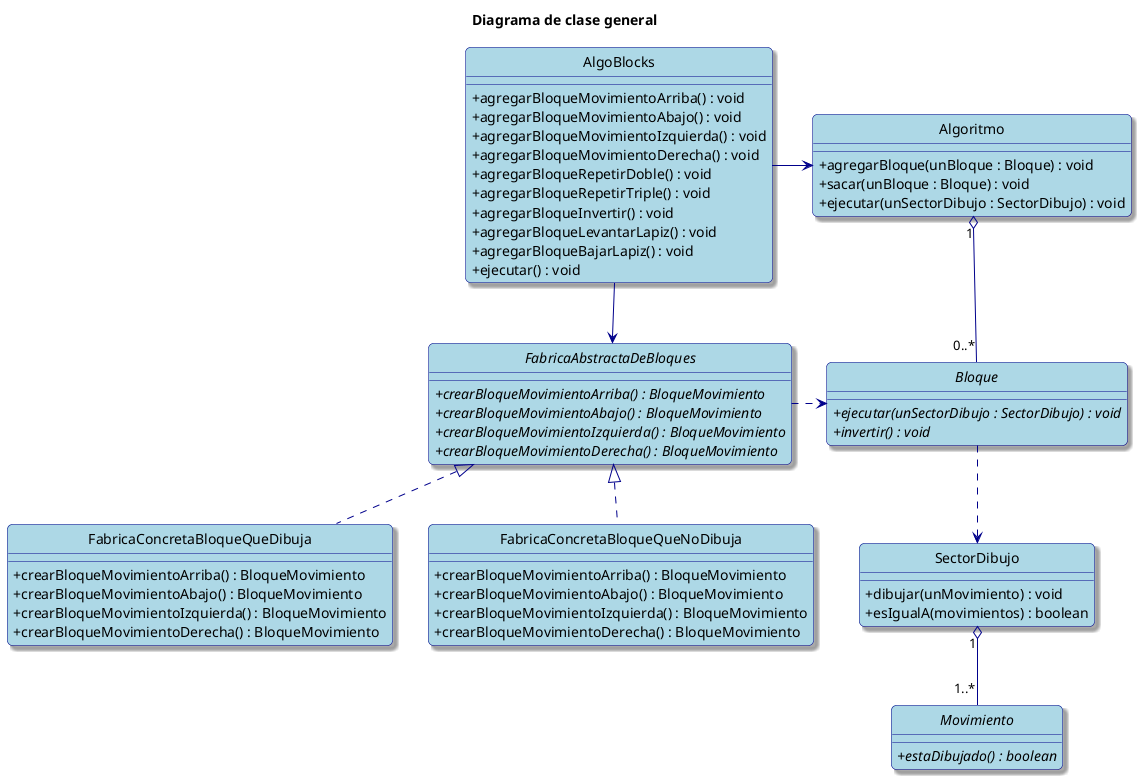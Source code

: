 @startuml
hide circle
skinparam classAttributeIconSize 0
skinparam backgroundColor White
skinparam RoundCorner 10
skinparam Shadowing true

skinparam class {
    ArrowColor DarkBlue
    BackgroundColor LightBlue
    BorderColor DarkBlue
}

skinparam note {
    BackgroundColor LightYellow
    BorderColor DarkBlue
}

title Diagrama de clase general

class AlgoBlocks {
    + agregarBloqueMovimientoArriba() : void
    + agregarBloqueMovimientoAbajo() : void
    + agregarBloqueMovimientoIzquierda() : void
    + agregarBloqueMovimientoDerecha() : void
    + agregarBloqueRepetirDoble() : void
    + agregarBloqueRepetirTriple() : void
    + agregarBloqueInvertir() : void
    + agregarBloqueLevantarLapiz() : void
    + agregarBloqueBajarLapiz() : void
    + ejecutar() : void
}

interface FabricaAbstractaDeBloques {
    + {abstract} crearBloqueMovimientoArriba() : BloqueMovimiento
    + {abstract} crearBloqueMovimientoAbajo() : BloqueMovimiento
    + {abstract} crearBloqueMovimientoIzquierda() : BloqueMovimiento
    + {abstract} crearBloqueMovimientoDerecha() : BloqueMovimiento
}
class FabricaConcretaBloqueQueDibuja {
    + crearBloqueMovimientoArriba() : BloqueMovimiento
    + crearBloqueMovimientoAbajo() : BloqueMovimiento
    + crearBloqueMovimientoIzquierda() : BloqueMovimiento
    + crearBloqueMovimientoDerecha() : BloqueMovimiento
}
class FabricaConcretaBloqueQueNoDibuja {
    + crearBloqueMovimientoArriba() : BloqueMovimiento
    + crearBloqueMovimientoAbajo() : BloqueMovimiento
    + crearBloqueMovimientoIzquierda() : BloqueMovimiento
    + crearBloqueMovimientoDerecha() : BloqueMovimiento
}

interface Bloque {
    + {abstract} ejecutar(unSectorDibujo : SectorDibujo) : void
    + {abstract} invertir() : void
}

class SectorDibujo {
    + dibujar(unMovimiento) : void
    + esIgualA(movimientos) : boolean
}

interface Movimiento {
    + {abstract} estaDibujado() : boolean
}

class Algoritmo {
    + agregarBloque(unBloque : Bloque) : void
    + sacar(unBloque : Bloque) : void
    + ejecutar(unSectorDibujo : SectorDibujo) : void
}
Algoritmo "1" o-- "0..*" Bloque
Bloque ..> SectorDibujo
SectorDibujo "1" o-- "1..*" Movimiento
FabricaAbstractaDeBloques .> Bloque
AlgoBlocks -> Algoritmo
AlgoBlocks --> FabricaAbstractaDeBloques
FabricaAbstractaDeBloques <|.. FabricaConcretaBloqueQueDibuja
FabricaAbstractaDeBloques <|.. FabricaConcretaBloqueQueNoDibuja
@enduml




@startuml
hide circle
skinparam classAttributeIconSize 0
skinparam backgroundColor White
skinparam RoundCorner 10
skinparam Shadowing true
skinparam class {
    ArrowColor DarkBlue
    BackgroundColor LightBlue
    BorderColor DarkBlue
}
skinparam note {
    BackgroundColor LightYellow
    BorderColor DarkBlue
}

title Diagrama de clase de Bloque y Movimiento

interface Bloque {
    + {abstract} ejecutar(unSectorDibujo : SectorDibujo) : void
    + {abstract} ejecutarInvertido(unSectorDibujo : SectorDibujo) : void

}
class BloqueMovimiento {
    + BloqueMovimiento(movimiento : Movimiento)
    + ejecutar(unSectorDibujo : SectorDibujo) : void
    + ejecutarInvertido(unSectorDibujo : SectorDibujo) : void
}
abstract class Movimiento {
    + Movimiento(estado : Estado)
    + estaDibujado() : boolean
    + {abstract} esIgualA(movimiento : Movimiento) : boolean
    + {abstract} invertir() : Movimiento
}
class Arriba {
    + estaDibujado() : boolean
    + esIgualA(movimiento : Movimiento) : boolean
    + invertir() : Movimiento
}
class Abajo {
    + estaDibujado() : boolean
    + esIgualA(movimiento : Movimiento) : boolean
    + invertir() : Movimiento
}
class Derecha {
    + estaDibujado() : boolean
    + esIgualA(movimiento : Movimiento) : boolean
    + invertir() : Movimiento
}
class Izquierda {
    + estaDibujado() : boolean
    + esIgualA(movimiento : Movimiento) : boolean
    + invertir() : Movimiento
}
interface Estado {
    + {abstract} estaDibujado() : boolean
}
class Dibuja {
    + estaDibujado() : boolean
}
class NoDibuja {
    + estaDibujado() : boolean
}

Movimiento *--right Estado
Estado <|.. Dibuja
Estado <|.. NoDibuja
Bloque <|.. BloqueMovimiento

BloqueMovimiento *-- Movimiento
Movimiento <|... Arriba
Movimiento <|.. Abajo
Movimiento <|... Derecha
Movimiento <|.. Izquierda
@enduml




@startuml
hide circle
skinparam classAttributeIconSize 0
skinparam backgroundColor White
skinparam RoundCorner 10
skinparam Shadowing true
skinparam class {
    ArrowColor DarkBlue
    BackgroundColor LightBlue
    BorderColor DarkBlue
}
skinparam note {
    BackgroundColor LightYellow
    BorderColor DarkBlue
}

title Diagrama de clase de Bloque y bloques especiales

interface Bloque {
    + {abstract} ejecutar(unSectorDibujo : SectorDibujo) : void
    + {abstract} ejecutarInvertido(unSectorDibujo : SectorDibujo) : void

}
class BloqueMovimiento {
    + BloqueMovimiento(movimiento : Movimiento)
    + ejecutar(unSectorDibujo : SectorDibujo) : void
    + ejecutarInvertido(unSectorDibujo : SectorDibujo) : void
}
interface Bloques {
    + {abstract} agregar(unBloque : bloque) : void
}
class BloquePersonalizado {
    + ejecutar(unSectorDibujo : SectorDibujo) : void
    + ejecutarInvertido(unSectorDibujo : SectorDibujo) : void
    + agregar(unBloque : bloque) : void
}
class RepetirDoble {
    + ejecutar(unSectorDibujo : SectorDibujo) : void
    + ejecutarInvertido(unSectorDibujo : SectorDibujo) : void
    + agregar(unBloque : bloque) : void
}
class RepetirTriple {
    + ejecutar(unSectorDibujo : SectorDibujo) : void
    + ejecutarInvertido(unSectorDibujo : SectorDibujo) : void
    + agregar(unBloque : bloque) : void
}
class Invertir {
    + ejecutar(unSectorDibujo : SectorDibujo) : void
    + ejecutarInvertido(unSectorDibujo : SectorDibujo) : void
    + agregar(unBloque : bloque) : void
}
class DecoratorBloquePersonalizadoBase {
    + ejecutar(unSectorDibujo : SectorDibujo) : void
    + ejecutarInvertido(unSectorDibujo : SectorDibujo) : void
    + agregar(unBloque : bloque) : void
}

Bloque <|.. Bloques
Bloques "1" *-- "1..*" Bloque
Bloques <|.. BloquePersonalizado
Bloques <|.. DecoratorBloquePersonalizadoBase
DecoratorBloquePersonalizadoBase o-- Bloques
DecoratorBloquePersonalizadoBase <|-- RepetirDoble
DecoratorBloquePersonalizadoBase <|-- RepetirTriple
DecoratorBloquePersonalizadoBase <|-- Invertir
Bloque <|.. BloqueMovimiento
@enduml



@startuml
skinparam classAttributeIconSize 0
skinparam backgroundColor White
skinparam RoundCorner 10
skinparam Shadowing true
skinparam ArrowColor DarkBlue
skinparam SequenceLifeLineBorderColor DarkBlue
skinparam SequenceLoopBackgroundColor DarkBlue

skinparam actor {
    BackgroundColor LightBlue
    BorderColor DarkBlue
}

skinparam participant {
    Bound DarkBlue
    BackgroundColor LightBlue
    BorderColor DarkBlue
}

title Ejecución de un algoritmo con bloques de movimiento

participant ":Algoritmo" as Algoritmo
participant ":BloqueMovimiento" as Bloque
participant ":SectorDibujo" as SectorDibujo

Algoritmo -> Algoritmo : ejecutar(unSectorDibujo)
loop para cada bloque
    Algoritmo -> Bloque : ejecutar(unSectorDibujo)
    Bloque -> SectorDibujo : dibuja(unMovimiento)
end
@enduml



@startuml
skinparam classAttributeIconSize 0
skinparam backgroundColor White
skinparam RoundCorner 10
skinparam Shadowing true
skinparam ArrowColor DarkBlue
skinparam SequenceLifeLineBorderColor DarkBlue
skinparam SequenceLoopBackgroundColor DarkBlue

skinparam actor {
    BackgroundColor LightBlue
    BorderColor DarkBlue
}

skinparam participant {
    Bound DarkBlue
    BackgroundColor LightBlue
    BorderColor DarkBlue
}

title Ejecución de un algoritmo con un solo bloque de repetición doble que tiene bloques de movimiento

participant ":Algoritmo" as Algoritmo
participant ":BloqueRepeticionDoble" as BloqueRepetirDoble
participant ":DecoratorBloquePersonalizadoBase" as DecoratorBloquePersonalizadoBase
participant ":BloquePersonalizado" as BloquePersonalizado
participant ":BloqueMovimiento" as BloqueMovimiento
participant ":SectorDibujo" as SectorDibujo

Algoritmo -> Algoritmo : ejecutar(unSectorDibujo)
Algoritmo -> BloqueRepetirDoble : ejecutar(unSectorDibujo)
loop x2
    BloqueRepetirDoble -> DecoratorBloquePersonalizadoBase : ejecutar(unSectorDibujo)
    DecoratorBloquePersonalizadoBase ->  BloquePersonalizado : ejecutar(unSectorDibujo)
    loop para cada bloque dentro de BloquePersonalizado
        BloquePersonalizado -> BloqueMovimiento : ejecutar(unSectorDibujo)
        BloqueMovimiento -> SectorDibujo : dibuja(unMovimiento)
    end loop
end loop
@enduml



@startuml
skinparam classAttributeIconSize 0
skinparam backgroundColor White
skinparam RoundCorner 10
skinparam Shadowing true
skinparam ArrowColor DarkBlue
skinparam SequenceLifeLineBorderColor DarkBlue
skinparam SequenceLoopBackgroundColor DarkBlue

skinparam actor {
    BackgroundColor LightBlue
    BorderColor DarkBlue
}

skinparam participant {
    Bound DarkBlue
    BackgroundColor LightBlue
    BorderColor DarkBlue
}

title Ejecución de un algoritmo con un bloque invertir que tiene bloques de movimiento

participant ":Algoritmo" as Algoritmo
participant ":BloqueInvertir" as BloqueInvertir
participant ":DecoratorBloquePersonalizadoBase" as DecoratorBloquePersonalizadoBase
participant ":BloquePersonalizado" as BloquePersonalizado
participant ":BloqueMovimiento" as BloqueMovimiento
participant "Movimiento" as Movimiento
participant ":SectorDibujo" as SectorDibujo

Algoritmo -> Algoritmo : ejecutar(unSectorDibujo)
Algoritmo -> BloqueInvertir : ejecutar(unSectorDibujo)
BloqueInvertir -> DecoratorBloquePersonalizadoBase : ejecutarInvertido(unSectorDibujo)
DecoratorBloquePersonalizadoBase ->  BloquePersonalizado : ejecutarInvertido(unSectorDibujo)
loop para cada bloque dentro de BloquePersonalizado
    BloquePersonalizado -> BloqueMovimiento : ejecutarInvertido(unSectorDibujo)
    BloqueMovimiento -> Movimiento : invertir()
    Movimiento --> BloqueMovimiento : unMovimientoInvertido
    BloqueMovimiento -> SectorDibujo : dibuja(unMovimientoInvertido)
end loop
@enduml



@startuml
skinparam classAttributeIconSize 0
skinparam backgroundColor White
skinparam RoundCorner 10
skinparam Shadowing true
skinparam ArrowColor DarkBlue
skinparam SequenceLifeLineBorderColor DarkBlue
skinparam SequenceLoopBackgroundColor DarkBlue

skinparam actor {
    BackgroundColor LightBlue
    BorderColor DarkBlue
}

skinparam participant {
    Bound DarkBlue
    BackgroundColor LightBlue
    BorderColor DarkBlue
}

title Ejecución de un algoritmo con un bloque invertir que tiene un bloque de movimiento hacia arriba

participant ":Algoritmo" as Algoritmo
participant ":BloqueInvertir" as BloqueInvertir
participant ":DecoratorBloquePersonalizadoBase" as DecoratorBloquePersonalizadoBase
participant ":BloquePersonalizado" as BloquePersonalizado
participant ":BloqueMovimiento" as BloqueMovimiento
participant ":Arriba" as Arriba
participant ":Abajo" as Abajo
participant ":SectorDibujo" as SectorDibujo

Algoritmo -> Algoritmo : ejecutar(unSectorDibujo)
Algoritmo -> BloqueInvertir : ejecutar(unSectorDibujo)
BloqueInvertir -> DecoratorBloquePersonalizadoBase : ejecutarInvertido(unSectorDibujo)
DecoratorBloquePersonalizadoBase ->  BloquePersonalizado : ejecutarInvertido(unSectorDibujo)
loop para cada bloque dentro de BloquePersonalizado
    BloquePersonalizado -> BloqueMovimiento : ejecutarInvertido(unSectorDibujo)
    BloqueMovimiento -> Arriba : invertir()
    Arriba -> Abajo : new
    Abajo --> Arriba : unAbajo
    Arriba --> BloqueMovimiento : unAbajo
    BloqueMovimiento -> SectorDibujo : dibuja(unAbajo)
end loop
@enduml